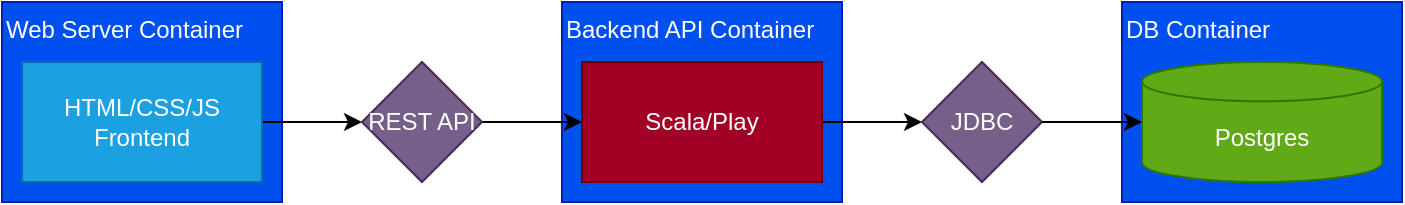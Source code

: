 <mxfile version="22.0.3" type="device">
  <diagram name="Page-1" id="U61fHHjh8Ui2Hwplrzna">
    <mxGraphModel dx="1100" dy="958" grid="1" gridSize="10" guides="1" tooltips="1" connect="1" arrows="1" fold="1" page="1" pageScale="1" pageWidth="850" pageHeight="1100" math="0" shadow="0">
      <root>
        <mxCell id="0" />
        <mxCell id="1" parent="0" />
        <mxCell id="zYdSxDT9N8SGlTt6spzs-5" value="Backend API Container" style="rounded=0;whiteSpace=wrap;html=1;fillColor=#0050ef;fontColor=#ffffff;strokeColor=#001DBC;align=left;verticalAlign=top;" vertex="1" parent="1">
          <mxGeometry x="300" y="20" width="140" height="100" as="geometry" />
        </mxCell>
        <mxCell id="zYdSxDT9N8SGlTt6spzs-4" value="Web Server Container" style="rounded=0;whiteSpace=wrap;html=1;align=left;verticalAlign=top;fillColor=#0050ef;fontColor=#ffffff;strokeColor=#001DBC;" vertex="1" parent="1">
          <mxGeometry x="20" y="20" width="140" height="100" as="geometry" />
        </mxCell>
        <mxCell id="zYdSxDT9N8SGlTt6spzs-14" style="edgeStyle=orthogonalEdgeStyle;rounded=0;orthogonalLoop=1;jettySize=auto;html=1;exitX=1;exitY=0.5;exitDx=0;exitDy=0;entryX=0;entryY=0.5;entryDx=0;entryDy=0;" edge="1" parent="1" source="zYdSxDT9N8SGlTt6spzs-1" target="zYdSxDT9N8SGlTt6spzs-3">
          <mxGeometry relative="1" as="geometry" />
        </mxCell>
        <mxCell id="zYdSxDT9N8SGlTt6spzs-1" value="HTML/CSS/JS Frontend" style="rounded=0;whiteSpace=wrap;html=1;fillColor=#1ba1e2;fontColor=#ffffff;strokeColor=#006EAF;" vertex="1" parent="1">
          <mxGeometry x="30" y="50" width="120" height="60" as="geometry" />
        </mxCell>
        <mxCell id="zYdSxDT9N8SGlTt6spzs-13" style="edgeStyle=orthogonalEdgeStyle;rounded=0;orthogonalLoop=1;jettySize=auto;html=1;exitX=1;exitY=0.5;exitDx=0;exitDy=0;entryX=0;entryY=0.5;entryDx=0;entryDy=0;" edge="1" parent="1" source="zYdSxDT9N8SGlTt6spzs-3" target="zYdSxDT9N8SGlTt6spzs-6">
          <mxGeometry relative="1" as="geometry" />
        </mxCell>
        <mxCell id="zYdSxDT9N8SGlTt6spzs-3" value="REST API" style="rhombus;whiteSpace=wrap;html=1;fillColor=#76608a;fontColor=#ffffff;strokeColor=#432D57;" vertex="1" parent="1">
          <mxGeometry x="200" y="50" width="60" height="60" as="geometry" />
        </mxCell>
        <mxCell id="zYdSxDT9N8SGlTt6spzs-9" style="edgeStyle=orthogonalEdgeStyle;rounded=0;orthogonalLoop=1;jettySize=auto;html=1;exitX=1;exitY=0.5;exitDx=0;exitDy=0;entryX=0;entryY=0.5;entryDx=0;entryDy=0;" edge="1" parent="1" source="zYdSxDT9N8SGlTt6spzs-6" target="zYdSxDT9N8SGlTt6spzs-8">
          <mxGeometry relative="1" as="geometry" />
        </mxCell>
        <mxCell id="zYdSxDT9N8SGlTt6spzs-6" value="Scala/Play" style="rounded=0;whiteSpace=wrap;html=1;fillColor=#a20025;fontColor=#ffffff;strokeColor=#6F0000;" vertex="1" parent="1">
          <mxGeometry x="310" y="50" width="120" height="60" as="geometry" />
        </mxCell>
        <mxCell id="zYdSxDT9N8SGlTt6spzs-7" value="DB Container" style="rounded=0;whiteSpace=wrap;html=1;align=left;verticalAlign=top;fillColor=#0050ef;fontColor=#ffffff;strokeColor=#001DBC;" vertex="1" parent="1">
          <mxGeometry x="580" y="20" width="140" height="100" as="geometry" />
        </mxCell>
        <mxCell id="zYdSxDT9N8SGlTt6spzs-8" value="JDBC" style="rhombus;whiteSpace=wrap;html=1;fillColor=#76608a;fontColor=#ffffff;strokeColor=#432D57;" vertex="1" parent="1">
          <mxGeometry x="480" y="50" width="60" height="60" as="geometry" />
        </mxCell>
        <mxCell id="zYdSxDT9N8SGlTt6spzs-10" value="Postgres" style="shape=cylinder3;whiteSpace=wrap;html=1;boundedLbl=1;backgroundOutline=1;size=9.8;fillColor=#60a917;fontColor=#ffffff;strokeColor=#2D7600;" vertex="1" parent="1">
          <mxGeometry x="590" y="50" width="120" height="60" as="geometry" />
        </mxCell>
        <mxCell id="zYdSxDT9N8SGlTt6spzs-11" style="edgeStyle=orthogonalEdgeStyle;rounded=0;orthogonalLoop=1;jettySize=auto;html=1;exitX=1;exitY=0.5;exitDx=0;exitDy=0;entryX=0;entryY=0.5;entryDx=0;entryDy=0;entryPerimeter=0;" edge="1" parent="1" source="zYdSxDT9N8SGlTt6spzs-8" target="zYdSxDT9N8SGlTt6spzs-10">
          <mxGeometry relative="1" as="geometry" />
        </mxCell>
      </root>
    </mxGraphModel>
  </diagram>
</mxfile>
